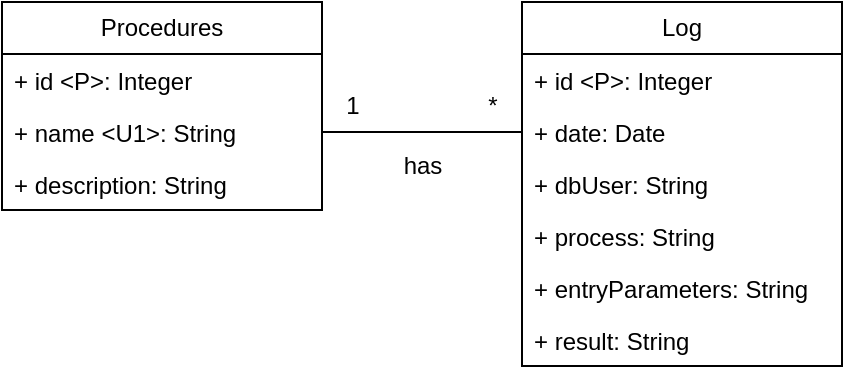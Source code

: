 <mxfile version="24.3.1" type="github">
  <diagram name="Página-1" id="cNxn5XNSSmylSdVcop1S">
    <mxGraphModel dx="2074" dy="1142" grid="1" gridSize="10" guides="1" tooltips="1" connect="1" arrows="1" fold="1" page="1" pageScale="1" pageWidth="827" pageHeight="1169" math="0" shadow="0">
      <root>
        <mxCell id="0" />
        <mxCell id="1" parent="0" />
        <mxCell id="p-Eq4fV05H0GiYs2avVZ-1" value="Log" style="swimlane;fontStyle=0;childLayout=stackLayout;horizontal=1;startSize=26;fillColor=none;horizontalStack=0;resizeParent=1;resizeParentMax=0;resizeLast=0;collapsible=1;marginBottom=0;whiteSpace=wrap;html=1;" parent="1" vertex="1">
          <mxGeometry x="340" y="340" width="160" height="182" as="geometry" />
        </mxCell>
        <mxCell id="p-Eq4fV05H0GiYs2avVZ-2" value="+ id &amp;lt;P&amp;gt;: Integer" style="text;strokeColor=none;fillColor=none;align=left;verticalAlign=top;spacingLeft=4;spacingRight=4;overflow=hidden;rotatable=0;points=[[0,0.5],[1,0.5]];portConstraint=eastwest;whiteSpace=wrap;html=1;" parent="p-Eq4fV05H0GiYs2avVZ-1" vertex="1">
          <mxGeometry y="26" width="160" height="26" as="geometry" />
        </mxCell>
        <mxCell id="p-Eq4fV05H0GiYs2avVZ-3" value="+ date: Date" style="text;strokeColor=none;fillColor=none;align=left;verticalAlign=top;spacingLeft=4;spacingRight=4;overflow=hidden;rotatable=0;points=[[0,0.5],[1,0.5]];portConstraint=eastwest;whiteSpace=wrap;html=1;" parent="p-Eq4fV05H0GiYs2avVZ-1" vertex="1">
          <mxGeometry y="52" width="160" height="26" as="geometry" />
        </mxCell>
        <mxCell id="yd4r5gidP4dBnQzYLfwx-7" value="+ dbUser: String" style="text;strokeColor=none;fillColor=none;align=left;verticalAlign=top;spacingLeft=4;spacingRight=4;overflow=hidden;rotatable=0;points=[[0,0.5],[1,0.5]];portConstraint=eastwest;whiteSpace=wrap;html=1;" vertex="1" parent="p-Eq4fV05H0GiYs2avVZ-1">
          <mxGeometry y="78" width="160" height="26" as="geometry" />
        </mxCell>
        <mxCell id="p-Eq4fV05H0GiYs2avVZ-4" value="+ process: String" style="text;strokeColor=none;fillColor=none;align=left;verticalAlign=top;spacingLeft=4;spacingRight=4;overflow=hidden;rotatable=0;points=[[0,0.5],[1,0.5]];portConstraint=eastwest;whiteSpace=wrap;html=1;" parent="p-Eq4fV05H0GiYs2avVZ-1" vertex="1">
          <mxGeometry y="104" width="160" height="26" as="geometry" />
        </mxCell>
        <mxCell id="p-Eq4fV05H0GiYs2avVZ-5" value="+ entryParameters: String" style="text;strokeColor=none;fillColor=none;align=left;verticalAlign=top;spacingLeft=4;spacingRight=4;overflow=hidden;rotatable=0;points=[[0,0.5],[1,0.5]];portConstraint=eastwest;whiteSpace=wrap;html=1;" parent="p-Eq4fV05H0GiYs2avVZ-1" vertex="1">
          <mxGeometry y="130" width="160" height="26" as="geometry" />
        </mxCell>
        <mxCell id="p-Eq4fV05H0GiYs2avVZ-6" value="+ result: String" style="text;strokeColor=none;fillColor=none;align=left;verticalAlign=top;spacingLeft=4;spacingRight=4;overflow=hidden;rotatable=0;points=[[0,0.5],[1,0.5]];portConstraint=eastwest;whiteSpace=wrap;html=1;" parent="p-Eq4fV05H0GiYs2avVZ-1" vertex="1">
          <mxGeometry y="156" width="160" height="26" as="geometry" />
        </mxCell>
        <mxCell id="yd4r5gidP4dBnQzYLfwx-1" value="Procedures" style="swimlane;fontStyle=0;childLayout=stackLayout;horizontal=1;startSize=26;fillColor=none;horizontalStack=0;resizeParent=1;resizeParentMax=0;resizeLast=0;collapsible=1;marginBottom=0;whiteSpace=wrap;html=1;" vertex="1" parent="1">
          <mxGeometry x="80" y="340" width="160" height="104" as="geometry" />
        </mxCell>
        <mxCell id="yd4r5gidP4dBnQzYLfwx-2" value="+ id &amp;lt;P&amp;gt;: Integer" style="text;strokeColor=none;fillColor=none;align=left;verticalAlign=top;spacingLeft=4;spacingRight=4;overflow=hidden;rotatable=0;points=[[0,0.5],[1,0.5]];portConstraint=eastwest;whiteSpace=wrap;html=1;" vertex="1" parent="yd4r5gidP4dBnQzYLfwx-1">
          <mxGeometry y="26" width="160" height="26" as="geometry" />
        </mxCell>
        <mxCell id="yd4r5gidP4dBnQzYLfwx-3" value="+ name &amp;lt;U1&amp;gt;: String" style="text;strokeColor=none;fillColor=none;align=left;verticalAlign=top;spacingLeft=4;spacingRight=4;overflow=hidden;rotatable=0;points=[[0,0.5],[1,0.5]];portConstraint=eastwest;whiteSpace=wrap;html=1;" vertex="1" parent="yd4r5gidP4dBnQzYLfwx-1">
          <mxGeometry y="52" width="160" height="26" as="geometry" />
        </mxCell>
        <mxCell id="yd4r5gidP4dBnQzYLfwx-4" value="+ description: String" style="text;strokeColor=none;fillColor=none;align=left;verticalAlign=top;spacingLeft=4;spacingRight=4;overflow=hidden;rotatable=0;points=[[0,0.5],[1,0.5]];portConstraint=eastwest;whiteSpace=wrap;html=1;" vertex="1" parent="yd4r5gidP4dBnQzYLfwx-1">
          <mxGeometry y="78" width="160" height="26" as="geometry" />
        </mxCell>
        <mxCell id="yd4r5gidP4dBnQzYLfwx-8" value="" style="endArrow=none;html=1;rounded=0;entryX=0;entryY=0.5;entryDx=0;entryDy=0;exitX=1;exitY=0.5;exitDx=0;exitDy=0;" edge="1" parent="1" source="yd4r5gidP4dBnQzYLfwx-3" target="p-Eq4fV05H0GiYs2avVZ-3">
          <mxGeometry width="50" height="50" relative="1" as="geometry">
            <mxPoint x="390" y="600" as="sourcePoint" />
            <mxPoint x="440" y="550" as="targetPoint" />
          </mxGeometry>
        </mxCell>
        <mxCell id="yd4r5gidP4dBnQzYLfwx-9" value="1" style="text;html=1;align=center;verticalAlign=middle;resizable=0;points=[];autosize=1;strokeColor=none;fillColor=none;" vertex="1" parent="1">
          <mxGeometry x="240" y="377" width="30" height="30" as="geometry" />
        </mxCell>
        <mxCell id="yd4r5gidP4dBnQzYLfwx-10" value="*" style="text;html=1;align=center;verticalAlign=middle;resizable=0;points=[];autosize=1;strokeColor=none;fillColor=none;" vertex="1" parent="1">
          <mxGeometry x="310" y="377" width="30" height="30" as="geometry" />
        </mxCell>
        <mxCell id="yd4r5gidP4dBnQzYLfwx-11" value="has" style="text;html=1;align=center;verticalAlign=middle;resizable=0;points=[];autosize=1;strokeColor=none;fillColor=none;" vertex="1" parent="1">
          <mxGeometry x="270" y="407" width="40" height="30" as="geometry" />
        </mxCell>
      </root>
    </mxGraphModel>
  </diagram>
</mxfile>
